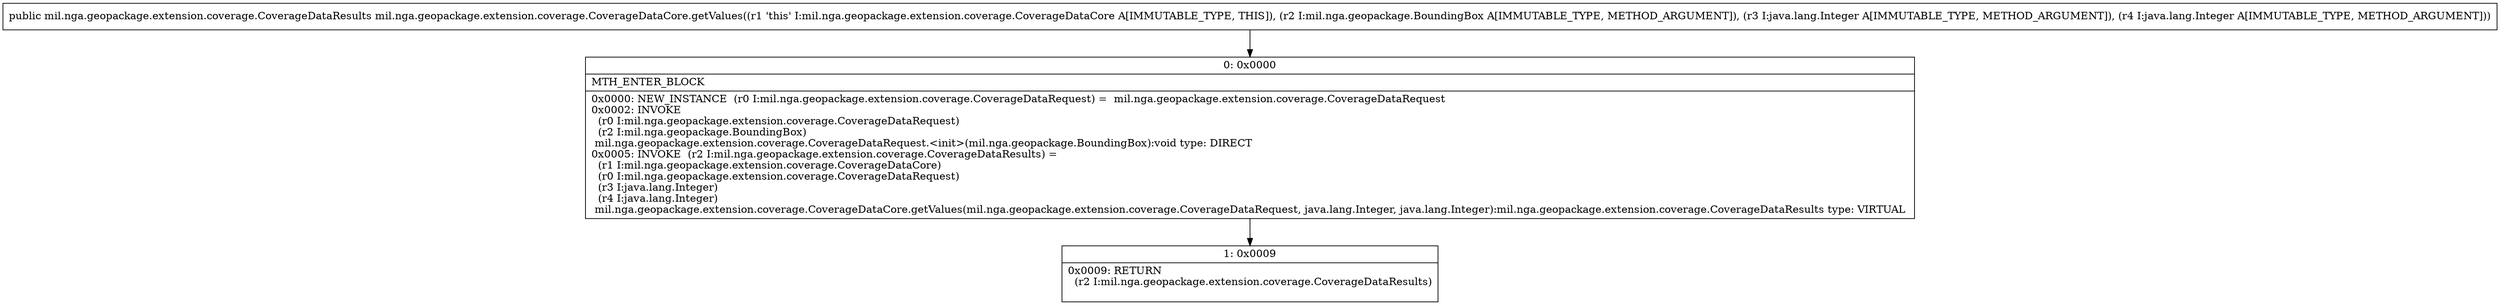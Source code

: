digraph "CFG formil.nga.geopackage.extension.coverage.CoverageDataCore.getValues(Lmil\/nga\/geopackage\/BoundingBox;Ljava\/lang\/Integer;Ljava\/lang\/Integer;)Lmil\/nga\/geopackage\/extension\/coverage\/CoverageDataResults;" {
Node_0 [shape=record,label="{0\:\ 0x0000|MTH_ENTER_BLOCK\l|0x0000: NEW_INSTANCE  (r0 I:mil.nga.geopackage.extension.coverage.CoverageDataRequest) =  mil.nga.geopackage.extension.coverage.CoverageDataRequest \l0x0002: INVOKE  \l  (r0 I:mil.nga.geopackage.extension.coverage.CoverageDataRequest)\l  (r2 I:mil.nga.geopackage.BoundingBox)\l mil.nga.geopackage.extension.coverage.CoverageDataRequest.\<init\>(mil.nga.geopackage.BoundingBox):void type: DIRECT \l0x0005: INVOKE  (r2 I:mil.nga.geopackage.extension.coverage.CoverageDataResults) = \l  (r1 I:mil.nga.geopackage.extension.coverage.CoverageDataCore)\l  (r0 I:mil.nga.geopackage.extension.coverage.CoverageDataRequest)\l  (r3 I:java.lang.Integer)\l  (r4 I:java.lang.Integer)\l mil.nga.geopackage.extension.coverage.CoverageDataCore.getValues(mil.nga.geopackage.extension.coverage.CoverageDataRequest, java.lang.Integer, java.lang.Integer):mil.nga.geopackage.extension.coverage.CoverageDataResults type: VIRTUAL \l}"];
Node_1 [shape=record,label="{1\:\ 0x0009|0x0009: RETURN  \l  (r2 I:mil.nga.geopackage.extension.coverage.CoverageDataResults)\l \l}"];
MethodNode[shape=record,label="{public mil.nga.geopackage.extension.coverage.CoverageDataResults mil.nga.geopackage.extension.coverage.CoverageDataCore.getValues((r1 'this' I:mil.nga.geopackage.extension.coverage.CoverageDataCore A[IMMUTABLE_TYPE, THIS]), (r2 I:mil.nga.geopackage.BoundingBox A[IMMUTABLE_TYPE, METHOD_ARGUMENT]), (r3 I:java.lang.Integer A[IMMUTABLE_TYPE, METHOD_ARGUMENT]), (r4 I:java.lang.Integer A[IMMUTABLE_TYPE, METHOD_ARGUMENT])) }"];
MethodNode -> Node_0;
Node_0 -> Node_1;
}

